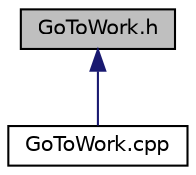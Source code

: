 digraph "GoToWork.h"
{
 // LATEX_PDF_SIZE
  edge [fontname="Helvetica",fontsize="10",labelfontname="Helvetica",labelfontsize="10"];
  node [fontname="Helvetica",fontsize="10",shape=record];
  Node1 [label="GoToWork.h",height=0.2,width=0.4,color="black", fillcolor="grey75", style="filled", fontcolor="black",tooltip="Part of the command design pattern allowing a citizen to travel from the current position to the work..."];
  Node1 -> Node2 [dir="back",color="midnightblue",fontsize="10",style="solid",fontname="Helvetica"];
  Node2 [label="GoToWork.cpp",height=0.2,width=0.4,color="black", fillcolor="white", style="filled",URL="$GoToWork_8cpp.html",tooltip=" "];
}
